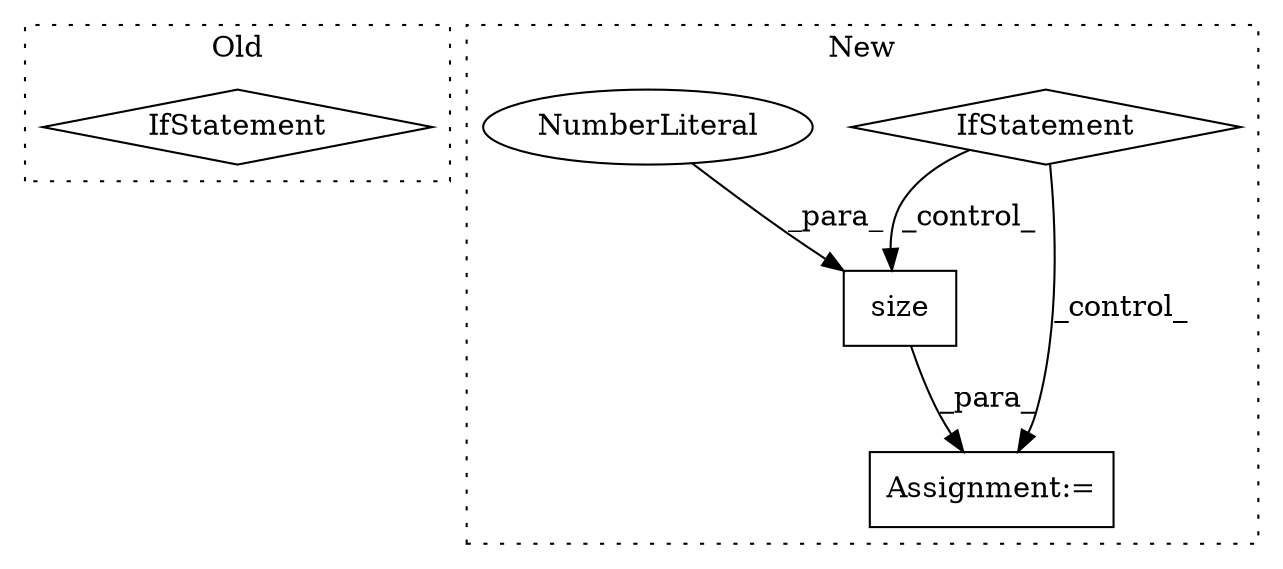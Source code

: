 digraph G {
subgraph cluster0 {
1 [label="IfStatement" a="25" s="18482,18515" l="4,2" shape="diamond"];
label = "Old";
style="dotted";
}
subgraph cluster1 {
2 [label="size" a="32" s="18599,18605" l="5,1" shape="box"];
3 [label="Assignment:=" a="7" s="18626" l="1" shape="box"];
4 [label="IfStatement" a="25" s="18537,18570" l="4,2" shape="diamond"];
5 [label="NumberLiteral" a="34" s="18604" l="1" shape="ellipse"];
label = "New";
style="dotted";
}
2 -> 3 [label="_para_"];
4 -> 3 [label="_control_"];
4 -> 2 [label="_control_"];
5 -> 2 [label="_para_"];
}